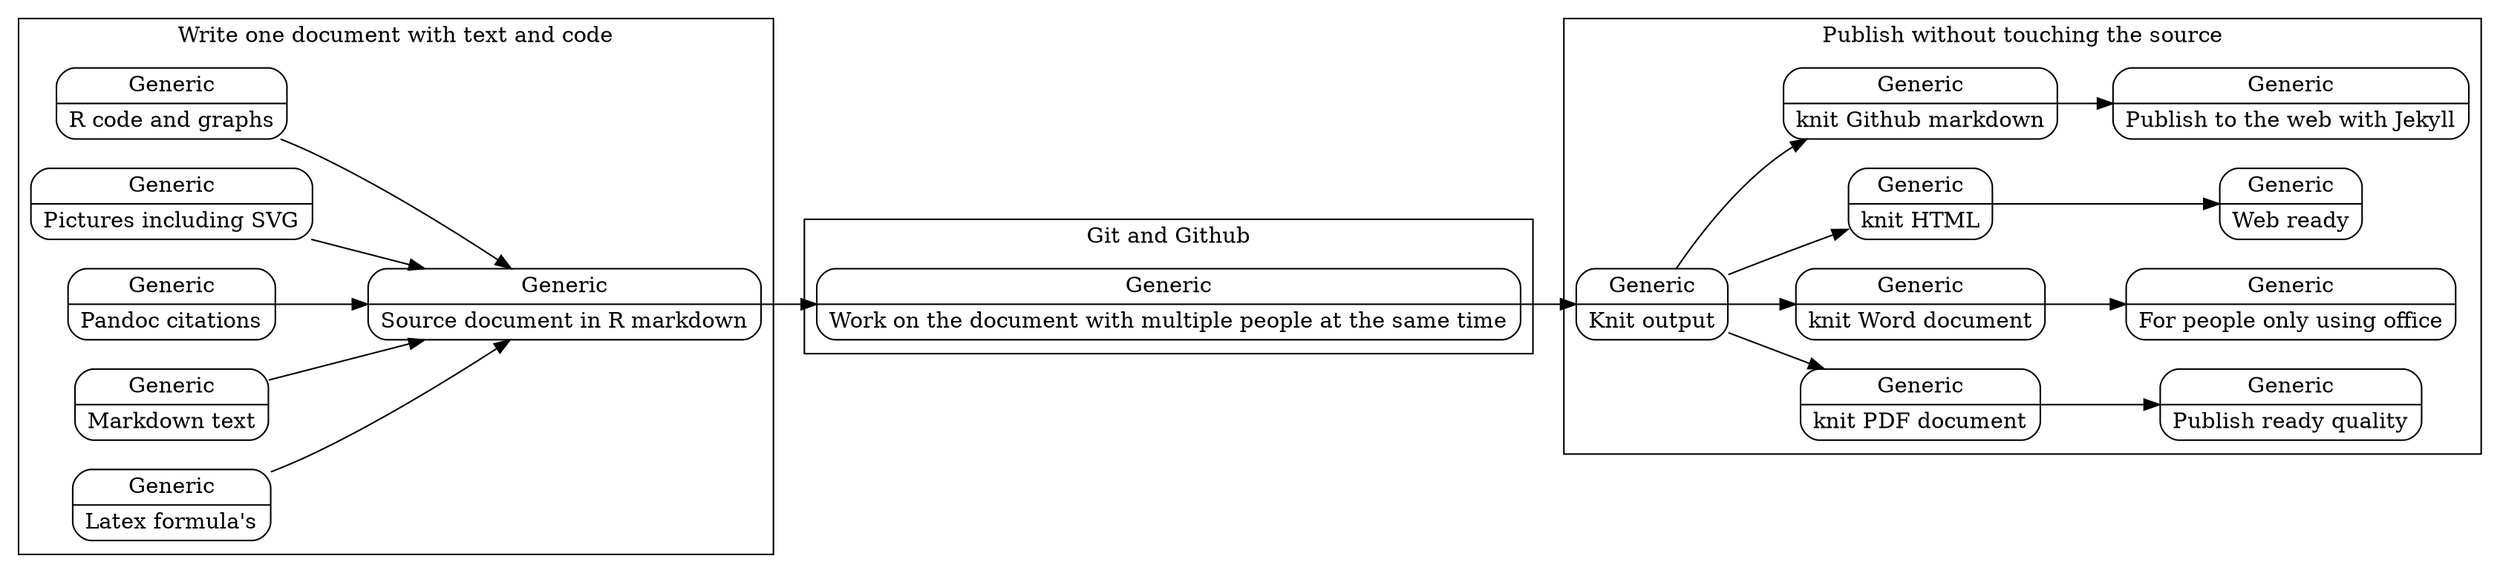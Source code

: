 graph FlyingLogic {
	rankdir=LR;
	subgraph cluster_eid24 {
		label="Write one document with text and code";
		eid1 [label="Generic | Source\ document\ in\ R\ markdown" shape=Mrecord style="filled" fillcolor="white"];
		eid2 [label="Generic | R\ code\ and\ graphs" shape=Mrecord style="filled" fillcolor="white"];
		eid12 [label="Generic | Pictures\ including\ SVG" shape=Mrecord style="filled" fillcolor="white"];
		eid15 [label="Generic | Pandoc\ citations" shape=Mrecord style="filled" fillcolor="white"];
		eid28 [label="Generic | Markdown\ text" shape=Mrecord style="filled" fillcolor="white"];
		eid44 [label="Generic | Latex\ formula's" shape=Mrecord style="filled" fillcolor="white"];
	}
	subgraph cluster_eid27 {
		label="Publish without touching the source";
		eid18 [label="Generic | Publish\ to\ the\ web\ with\ Jekyll" shape=Mrecord style="filled" fillcolor="white"];
		eid20 [label="Generic | knit\ PDF\ document" shape=Mrecord style="filled" fillcolor="white"];
		eid22 [label="Generic | knit\ Word\ document" shape=Mrecord style="filled" fillcolor="white"];
		eid25 [label="Generic | knit\ HTML" shape=Mrecord style="filled" fillcolor="white"];
		eid9 [label="Generic | knit\ Github\ markdown" shape=Mrecord style="filled" fillcolor="white"];
		eid4 [label="Generic | Knit\ output" shape=Mrecord style="filled" fillcolor="white"];
		eid38 [label="Generic | Publish\ ready\ quality" shape=Mrecord style="filled" fillcolor="white"];
		eid40 [label="Generic | For\ people\ only\ using\ office" shape=Mrecord style="filled" fillcolor="white"];
		eid42 [label="Generic | Web\ ready" shape=Mrecord style="filled" fillcolor="white"];
	}
	subgraph cluster_eid37 {
		label="Git and Github";
		eid34 [label="Generic | Work\ on\ the\ document\ with\ multiple\ people\ at\ the\ same\ time" shape=Mrecord style="filled" fillcolor="white"];
	}
	eid4 -- eid9 [dir=forward];
	eid9 -- eid18 [dir=forward];
	eid4 -- eid20 [dir=forward];
	eid4 -- eid22 [dir=forward];
	eid4 -- eid25 [dir=forward];
	eid2 -- eid1 [dir=forward];
	eid12 -- eid1 [dir=forward];
	eid15 -- eid1 [dir=forward];
	eid28 -- eid1 [dir=forward];
	eid1 -- eid34 [dir=forward];
	eid34 -- eid4 [dir=forward];
	eid20 -- eid38 [dir=forward];
	eid22 -- eid40 [dir=forward];
	eid25 -- eid42 [dir=forward];
	eid44 -- eid1 [dir=forward];
}

